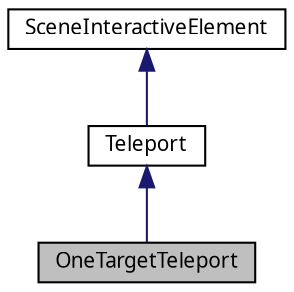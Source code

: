 digraph "OneTargetTeleport"
{
 // LATEX_PDF_SIZE
  edge [fontname="Calibrii",fontsize="10",labelfontname="Calibrii",labelfontsize="10"];
  node [fontname="Calibrii",fontsize="10",shape=record];
  Node1 [label="OneTargetTeleport",height=0.2,width=0.4,color="black", fillcolor="grey75", style="filled", fontcolor="black",tooltip=" "];
  Node2 -> Node1 [dir="back",color="midnightblue",fontsize="10",style="solid",fontname="Calibrii"];
  Node2 [label="Teleport",height=0.2,width=0.4,color="black", fillcolor="white", style="filled",URL="$d9/d27/classTeleport.html",tooltip=" "];
  Node3 -> Node2 [dir="back",color="midnightblue",fontsize="10",style="solid",fontname="Calibrii"];
  Node3 [label="SceneInteractiveElement",height=0.2,width=0.4,color="black", fillcolor="white", style="filled",tooltip=" "];
}
